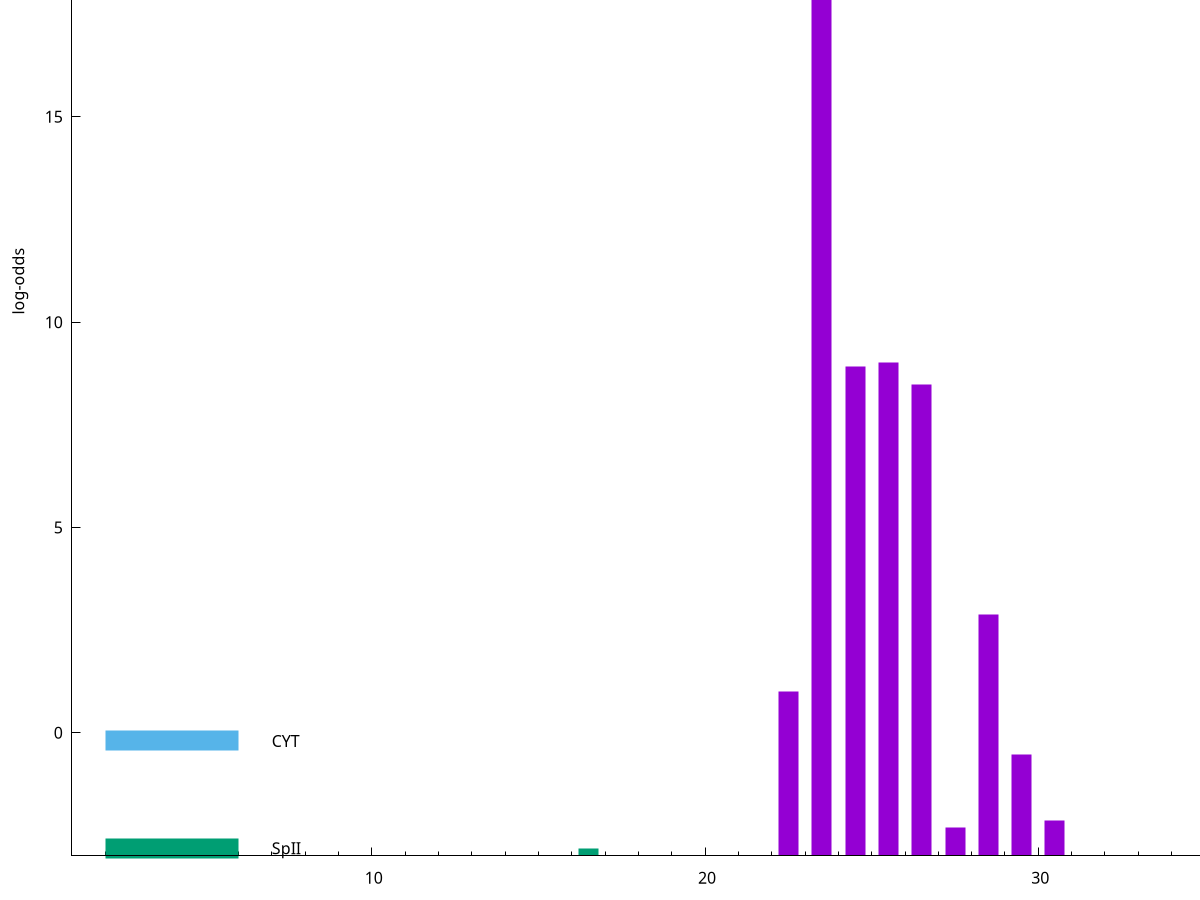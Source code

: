 set title "LipoP predictions for SRR4017849.gff"
set size 2., 1.4
set xrange [1:70] 
set mxtics 10
set yrange [-3:25]
set y2range [0:28]
set ylabel "log-odds"
set term postscript eps color solid "Helvetica" 30
set output "SRR4017849.gff186.eps"
set arrow from 2,19.1568 to 6,19.1568 nohead lt 1 lw 20
set label "SpI" at 7,19.1568
set arrow from 2,-0.200913 to 6,-0.200913 nohead lt 3 lw 20
set label "CYT" at 7,-0.200913
set arrow from 2,-2.81299 to 6,-2.81299 nohead lt 2 lw 20
set label "SpII" at 7,-2.81299
set arrow from 2,19.1568 to 6,19.1568 nohead lt 1 lw 20
set label "SpI" at 7,19.1568
# NOTE: The scores below are the log-odds scores with the threshold
# NOTE: subtracted (a hack to make gnuplot make the histogram all
# NOTE: look nice).
plot "-" axes x1y2 title "" with impulses lt 2 lw 20, "-" axes x1y2 title "" with impulses lt 1 lw 20
16.500000 0.184790
e
23.500000 22.153500
25.500000 12.013030
24.500000 11.908350
26.500000 11.470760
28.500000 5.879440
22.500000 4.008650
29.500000 2.480014
30.500000 0.858060
27.500000 0.699770
e
exit

